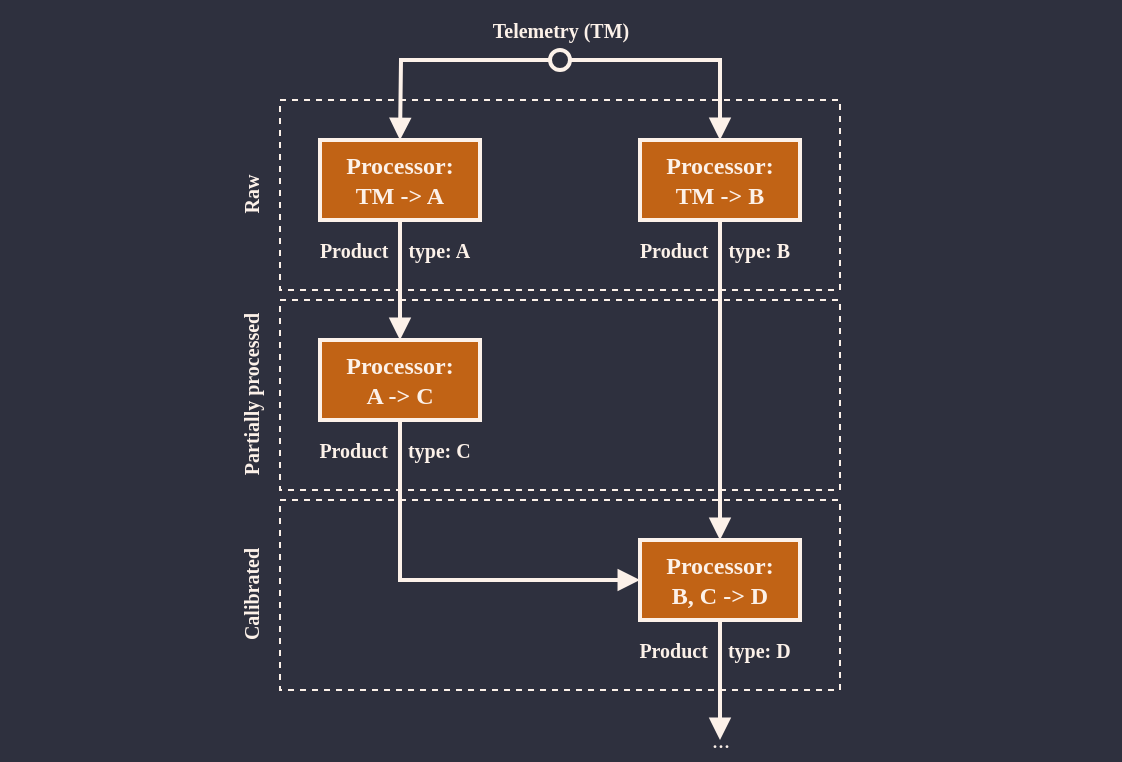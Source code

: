 <mxfile version="14.5.1" type="device"><diagram id="WMmTYOMc_rermUBkknt-" name="Page-1"><mxGraphModel dx="622" dy="801" grid="1" gridSize="10" guides="1" tooltips="1" connect="1" arrows="1" fold="1" page="0" pageScale="1" pageWidth="1169" pageHeight="827" background="#2e303eff" math="0" shadow="0"><root><mxCell id="0"/><mxCell id="1" parent="0"/><mxCell id="l0owWFL-zX6bX3At-uqB-67" value="" style="rounded=0;whiteSpace=wrap;html=1;labelBackgroundColor=none;strokeColor=#FCF1E9;strokeWidth=1;fontFamily=Fira Sans;fontSource=https%3A%2F%2Ffonts.googleapis.com%2Fcss%3Ffamily%3DFira%2BSans;fontSize=11;fontColor=#FCF1E9;align=center;fillColor=none;dashed=1;verticalAlign=bottom;" vertex="1" parent="1"><mxGeometry x="1100" y="240" width="280" height="95" as="geometry"/></mxCell><mxCell id="l0owWFL-zX6bX3At-uqB-68" value="" style="rounded=0;whiteSpace=wrap;html=1;labelBackgroundColor=none;strokeColor=#FCF1E9;strokeWidth=1;fontFamily=Fira Sans;fontSource=https%3A%2F%2Ffonts.googleapis.com%2Fcss%3Ffamily%3DFira%2BSans;fontSize=11;fontColor=#FCF1E9;align=center;fillColor=none;dashed=1;verticalAlign=bottom;" vertex="1" parent="1"><mxGeometry x="1100" y="340" width="280" height="95" as="geometry"/></mxCell><mxCell id="l0owWFL-zX6bX3At-uqB-64" value="" style="rounded=0;whiteSpace=wrap;html=1;labelBackgroundColor=none;strokeColor=#FCF1E9;strokeWidth=1;fontFamily=Fira Sans;fontSource=https%3A%2F%2Ffonts.googleapis.com%2Fcss%3Ffamily%3DFira%2BSans;fontSize=11;fontColor=#FCF1E9;align=center;fillColor=none;dashed=1;verticalAlign=bottom;" vertex="1" parent="1"><mxGeometry x="1100" y="140" width="280" height="95" as="geometry"/></mxCell><mxCell id="l0owWFL-zX6bX3At-uqB-44" value="" style="edgeStyle=orthogonalEdgeStyle;rounded=0;orthogonalLoop=1;jettySize=auto;html=1;labelBackgroundColor=none;endArrow=block;endFill=1;strokeColor=#FCF1E9;strokeWidth=2;fontFamily=Fira Sans;fontSource=https%3A%2F%2Ffonts.googleapis.com%2Fcss%3Ffamily%3DFira%2BSans;fontSize=8;fontColor=#FCF1E9;align=right;" edge="1" parent="1" source="l0owWFL-zX6bX3At-uqB-42" target="l0owWFL-zX6bX3At-uqB-43"><mxGeometry relative="1" as="geometry"/></mxCell><mxCell id="l0owWFL-zX6bX3At-uqB-42" value="Processor:&lt;br&gt;TM -&amp;gt; A" style="rounded=0;whiteSpace=wrap;html=1;strokeColor=#FCF1E9;strokeWidth=2;fillColor=#C16315;fontFamily=Fira Sans;fontSource=https%3A%2F%2Ffonts.googleapis.com%2Fcss%3Ffamily%3DFira%2BSans;fontColor=#FCF1E9;fontStyle=1" vertex="1" parent="1"><mxGeometry x="1120" y="160" width="80" height="40" as="geometry"/></mxCell><mxCell id="l0owWFL-zX6bX3At-uqB-43" value="Processor:&lt;br&gt;A -&amp;gt; C" style="rounded=0;whiteSpace=wrap;html=1;strokeColor=#FCF1E9;strokeWidth=2;fillColor=#C16315;fontFamily=Fira Sans;fontSource=https%3A%2F%2Ffonts.googleapis.com%2Fcss%3Ffamily%3DFira%2BSans;fontColor=#FCF1E9;fontStyle=1" vertex="1" parent="1"><mxGeometry x="1120" y="260" width="80" height="40" as="geometry"/></mxCell><mxCell id="l0owWFL-zX6bX3At-uqB-46" value="" style="edgeStyle=orthogonalEdgeStyle;rounded=0;orthogonalLoop=1;jettySize=auto;html=1;labelBackgroundColor=none;endArrow=block;endFill=1;strokeColor=#FCF1E9;strokeWidth=2;fontFamily=Fira Sans;fontSource=https%3A%2F%2Ffonts.googleapis.com%2Fcss%3Ffamily%3DFira%2BSans;fontSize=8;fontColor=#FCF1E9;align=right;exitX=0;exitY=0.5;exitDx=0;exitDy=0;" edge="1" parent="1" source="l0owWFL-zX6bX3At-uqB-49"><mxGeometry relative="1" as="geometry"><mxPoint x="1160" y="160" as="targetPoint"/><mxPoint x="1160" y="80" as="sourcePoint"/></mxGeometry></mxCell><mxCell id="l0owWFL-zX6bX3At-uqB-57" value="" style="edgeStyle=orthogonalEdgeStyle;rounded=0;orthogonalLoop=1;jettySize=auto;html=1;labelBackgroundColor=none;endArrow=block;endFill=1;strokeColor=#FCF1E9;strokeWidth=2;fontFamily=Fira Sans;fontSource=https%3A%2F%2Ffonts.googleapis.com%2Fcss%3Ffamily%3DFira%2BSans;fontSize=12;fontColor=#FCF1E9;align=right;entryX=0.5;entryY=0;entryDx=0;entryDy=0;" edge="1" parent="1" source="l0owWFL-zX6bX3At-uqB-49" target="l0owWFL-zX6bX3At-uqB-54"><mxGeometry relative="1" as="geometry"><mxPoint x="1245" y="75" as="targetPoint"/></mxGeometry></mxCell><mxCell id="l0owWFL-zX6bX3At-uqB-49" value="" style="ellipse;whiteSpace=wrap;html=1;aspect=fixed;rounded=0;shadow=0;glass=0;labelBackgroundColor=none;sketch=0;strokeColor=#FCF1E9;strokeWidth=2;fillColor=none;fontFamily=Fira Sans;fontSource=https%3A%2F%2Ffonts.googleapis.com%2Fcss%3Ffamily%3DFira%2BSans;fontSize=12;fontColor=#FCF1E9;align=center;" vertex="1" parent="1"><mxGeometry x="1235" y="115" width="10" height="10" as="geometry"/></mxCell><mxCell id="l0owWFL-zX6bX3At-uqB-50" value="" style="edgeStyle=orthogonalEdgeStyle;rounded=0;orthogonalLoop=1;jettySize=auto;html=1;labelBackgroundColor=none;endArrow=block;endFill=1;strokeColor=#FCF1E9;strokeWidth=2;fontFamily=Fira Sans;fontSource=https%3A%2F%2Ffonts.googleapis.com%2Fcss%3Ffamily%3DFira%2BSans;fontSize=8;fontColor=#FCF1E9;align=right;exitX=0.5;exitY=1;exitDx=0;exitDy=0;entryX=0;entryY=0.5;entryDx=0;entryDy=0;" edge="1" parent="1" source="l0owWFL-zX6bX3At-uqB-43" target="l0owWFL-zX6bX3At-uqB-55"><mxGeometry relative="1" as="geometry"><mxPoint x="1159.83" y="360" as="sourcePoint"/><mxPoint x="1160" y="400" as="targetPoint"/></mxGeometry></mxCell><mxCell id="l0owWFL-zX6bX3At-uqB-52" value="" style="edgeStyle=orthogonalEdgeStyle;rounded=0;orthogonalLoop=1;jettySize=auto;html=1;labelBackgroundColor=none;endArrow=block;endFill=1;strokeColor=#FCF1E9;strokeWidth=2;fontFamily=Fira Sans;fontSource=https%3A%2F%2Ffonts.googleapis.com%2Fcss%3Ffamily%3DFira%2BSans;fontSize=8;fontColor=#FCF1E9;align=right;entryX=0.5;entryY=0;entryDx=0;entryDy=0;" edge="1" parent="1" source="l0owWFL-zX6bX3At-uqB-54" target="l0owWFL-zX6bX3At-uqB-55"><mxGeometry relative="1" as="geometry"><mxPoint x="1320" y="280" as="targetPoint"/></mxGeometry></mxCell><mxCell id="l0owWFL-zX6bX3At-uqB-54" value="Processor:&lt;br&gt;TM -&amp;gt; B" style="rounded=0;whiteSpace=wrap;html=1;strokeColor=#FCF1E9;strokeWidth=2;fillColor=#C16315;fontFamily=Fira Sans;fontSource=https%3A%2F%2Ffonts.googleapis.com%2Fcss%3Ffamily%3DFira%2BSans;fontColor=#FCF1E9;fontStyle=1" vertex="1" parent="1"><mxGeometry x="1280" y="160" width="80" height="40" as="geometry"/></mxCell><mxCell id="l0owWFL-zX6bX3At-uqB-59" value="..." style="edgeStyle=orthogonalEdgeStyle;rounded=0;orthogonalLoop=1;jettySize=auto;html=1;labelBackgroundColor=none;endArrow=block;endFill=1;strokeColor=#FCF1E9;strokeWidth=2;fontFamily=Fira Sans;fontSource=https%3A%2F%2Ffonts.googleapis.com%2Fcss%3Ffamily%3DFira%2BSans;fontSize=12;fontColor=#FCF1E9;align=center;" edge="1" parent="1" source="l0owWFL-zX6bX3At-uqB-55"><mxGeometry x="1" relative="1" as="geometry"><mxPoint x="1320" y="460" as="targetPoint"/><Array as="points"><mxPoint x="1320" y="450"/></Array><mxPoint as="offset"/></mxGeometry></mxCell><mxCell id="l0owWFL-zX6bX3At-uqB-55" value="Processor:&lt;br&gt;B, C -&amp;gt; D" style="rounded=0;whiteSpace=wrap;html=1;strokeColor=#FCF1E9;strokeWidth=2;fillColor=#C16315;fontFamily=Fira Sans;fontSource=https%3A%2F%2Ffonts.googleapis.com%2Fcss%3Ffamily%3DFira%2BSans;fontColor=#FCF1E9;fontStyle=1" vertex="1" parent="1"><mxGeometry x="1280" y="360" width="80" height="40" as="geometry"/></mxCell><mxCell id="l0owWFL-zX6bX3At-uqB-60" value="&lt;b&gt;&lt;font style=&quot;font-size: 10px&quot;&gt;Product&amp;nbsp; &amp;nbsp; type: A&lt;/font&gt;&lt;/b&gt;" style="text;html=1;align=center;verticalAlign=middle;resizable=0;points=[];autosize=1;fontSize=12;fontFamily=Fira Sans;fontColor=#FCF1E9;" vertex="1" parent="1"><mxGeometry x="1112" y="205" width="90" height="20" as="geometry"/></mxCell><mxCell id="l0owWFL-zX6bX3At-uqB-62" value="&lt;b&gt;&lt;font style=&quot;font-size: 10px&quot;&gt;Product&amp;nbsp; &amp;nbsp; type: B&lt;/font&gt;&lt;/b&gt;" style="text;html=1;align=center;verticalAlign=middle;resizable=0;points=[];autosize=1;fontSize=12;fontFamily=Fira Sans;fontColor=#FCF1E9;" vertex="1" parent="1"><mxGeometry x="1272" y="205" width="90" height="20" as="geometry"/></mxCell><mxCell id="l0owWFL-zX6bX3At-uqB-63" value="&lt;b&gt;&lt;font style=&quot;font-size: 10px&quot;&gt;Product&amp;nbsp; &amp;nbsp; type: C&lt;/font&gt;&lt;/b&gt;" style="text;html=1;align=center;verticalAlign=middle;resizable=0;points=[];autosize=1;fontSize=12;fontFamily=Fira Sans;fontColor=#FCF1E9;" vertex="1" parent="1"><mxGeometry x="1112" y="305" width="90" height="20" as="geometry"/></mxCell><mxCell id="l0owWFL-zX6bX3At-uqB-65" value="&lt;b&gt;&lt;font style=&quot;font-size: 10px&quot;&gt;Telemetry (TM)&lt;/font&gt;&lt;/b&gt;" style="text;html=1;align=center;verticalAlign=middle;resizable=0;points=[];autosize=1;fontSize=12;fontFamily=Fira Sans;fontColor=#FCF1E9;" vertex="1" parent="1"><mxGeometry x="1200" y="95" width="80" height="20" as="geometry"/></mxCell><mxCell id="l0owWFL-zX6bX3At-uqB-66" value="&lt;b style=&quot;font-size: 10px;&quot;&gt;&lt;font style=&quot;font-size: 10px;&quot;&gt;Product&amp;nbsp; &amp;nbsp; type: D&lt;/font&gt;&lt;/b&gt;" style="text;html=1;align=center;verticalAlign=middle;resizable=0;points=[];autosize=1;fontSize=10;fontFamily=Fira Sans;fontColor=#FCF1E9;" vertex="1" parent="1"><mxGeometry x="1272" y="405" width="90" height="20" as="geometry"/></mxCell><mxCell id="l0owWFL-zX6bX3At-uqB-69" value="&lt;b style=&quot;font-size: 10px&quot;&gt;&lt;font style=&quot;font-size: 10px&quot;&gt;Calibrated&lt;br&gt;&lt;/font&gt;&lt;/b&gt;" style="text;html=1;align=center;verticalAlign=middle;resizable=0;points=[];autosize=1;fontSize=10;fontFamily=Fira Sans;fontColor=#FCF1E9;direction=east;rotation=270;" vertex="1" parent="1"><mxGeometry x="1055" y="377.5" width="60" height="20" as="geometry"/></mxCell><mxCell id="l0owWFL-zX6bX3At-uqB-70" value="&lt;b style=&quot;font-size: 10px&quot;&gt;&lt;font style=&quot;font-size: 10px&quot;&gt;Partially processed&lt;br&gt;&lt;/font&gt;&lt;/b&gt;" style="text;html=1;align=center;verticalAlign=middle;resizable=0;points=[];autosize=1;fontSize=10;fontFamily=Fira Sans;fontColor=#FCF1E9;direction=east;rotation=270;" vertex="1" parent="1"><mxGeometry x="1035" y="277.5" width="100" height="20" as="geometry"/></mxCell><mxCell id="l0owWFL-zX6bX3At-uqB-71" value="&lt;b style=&quot;font-size: 10px&quot;&gt;&lt;font style=&quot;font-size: 10px&quot;&gt;Raw&lt;br&gt;&lt;/font&gt;&lt;/b&gt;" style="text;html=1;align=center;verticalAlign=middle;resizable=0;points=[];autosize=1;fontSize=10;fontFamily=Fira Sans;fontColor=#FCF1E9;direction=east;rotation=270;" vertex="1" parent="1"><mxGeometry x="1070" y="177.5" width="30" height="20" as="geometry"/></mxCell><mxCell id="l0owWFL-zX6bX3At-uqB-72" value="" style="rounded=0;whiteSpace=wrap;html=1;shadow=0;glass=0;labelBackgroundColor=none;sketch=0;strokeWidth=2;fillColor=none;fontFamily=Fira Sans;fontSource=https%3A%2F%2Ffonts.googleapis.com%2Fcss%3Ffamily%3DFira%2BSans;fontSize=10;fontColor=#FCF1E9;align=center;strokeColor=none;" vertex="1" parent="1"><mxGeometry x="960" y="90" width="560" height="380" as="geometry"/></mxCell></root></mxGraphModel></diagram></mxfile>